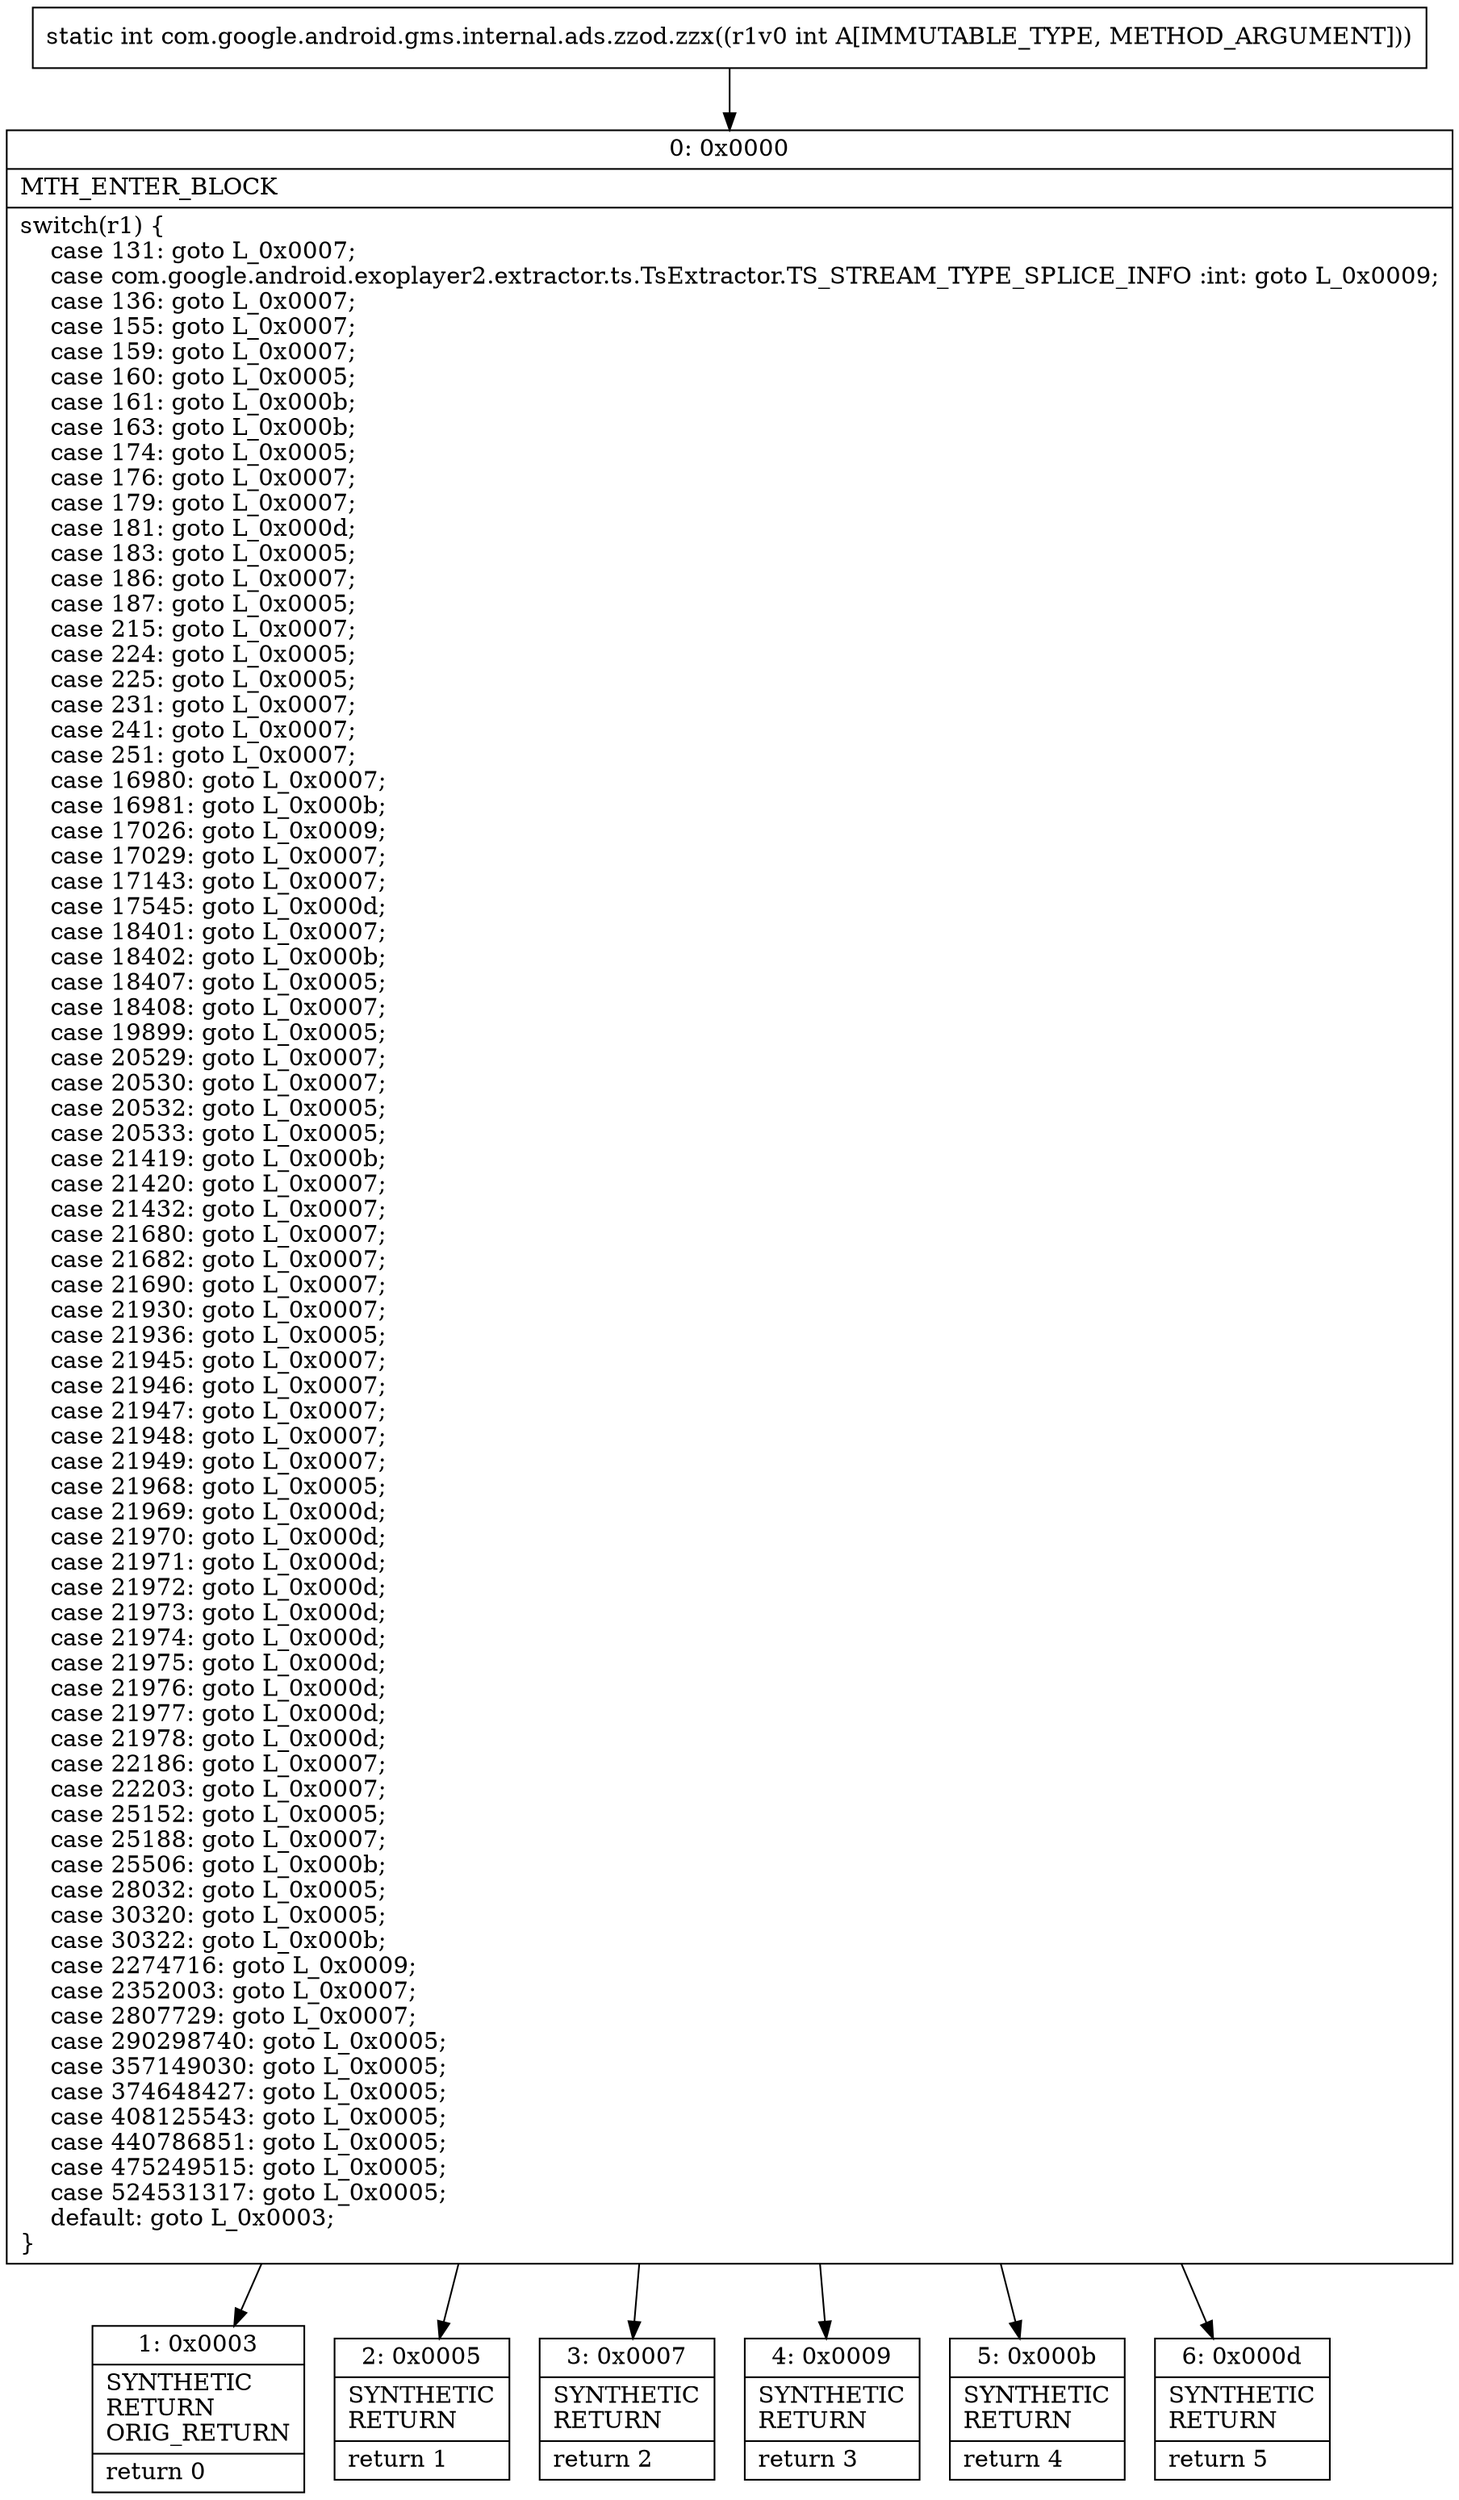 digraph "CFG forcom.google.android.gms.internal.ads.zzod.zzx(I)I" {
Node_0 [shape=record,label="{0\:\ 0x0000|MTH_ENTER_BLOCK\l|switch(r1) \{\l    case 131: goto L_0x0007;\l    case com.google.android.exoplayer2.extractor.ts.TsExtractor.TS_STREAM_TYPE_SPLICE_INFO :int: goto L_0x0009;\l    case 136: goto L_0x0007;\l    case 155: goto L_0x0007;\l    case 159: goto L_0x0007;\l    case 160: goto L_0x0005;\l    case 161: goto L_0x000b;\l    case 163: goto L_0x000b;\l    case 174: goto L_0x0005;\l    case 176: goto L_0x0007;\l    case 179: goto L_0x0007;\l    case 181: goto L_0x000d;\l    case 183: goto L_0x0005;\l    case 186: goto L_0x0007;\l    case 187: goto L_0x0005;\l    case 215: goto L_0x0007;\l    case 224: goto L_0x0005;\l    case 225: goto L_0x0005;\l    case 231: goto L_0x0007;\l    case 241: goto L_0x0007;\l    case 251: goto L_0x0007;\l    case 16980: goto L_0x0007;\l    case 16981: goto L_0x000b;\l    case 17026: goto L_0x0009;\l    case 17029: goto L_0x0007;\l    case 17143: goto L_0x0007;\l    case 17545: goto L_0x000d;\l    case 18401: goto L_0x0007;\l    case 18402: goto L_0x000b;\l    case 18407: goto L_0x0005;\l    case 18408: goto L_0x0007;\l    case 19899: goto L_0x0005;\l    case 20529: goto L_0x0007;\l    case 20530: goto L_0x0007;\l    case 20532: goto L_0x0005;\l    case 20533: goto L_0x0005;\l    case 21419: goto L_0x000b;\l    case 21420: goto L_0x0007;\l    case 21432: goto L_0x0007;\l    case 21680: goto L_0x0007;\l    case 21682: goto L_0x0007;\l    case 21690: goto L_0x0007;\l    case 21930: goto L_0x0007;\l    case 21936: goto L_0x0005;\l    case 21945: goto L_0x0007;\l    case 21946: goto L_0x0007;\l    case 21947: goto L_0x0007;\l    case 21948: goto L_0x0007;\l    case 21949: goto L_0x0007;\l    case 21968: goto L_0x0005;\l    case 21969: goto L_0x000d;\l    case 21970: goto L_0x000d;\l    case 21971: goto L_0x000d;\l    case 21972: goto L_0x000d;\l    case 21973: goto L_0x000d;\l    case 21974: goto L_0x000d;\l    case 21975: goto L_0x000d;\l    case 21976: goto L_0x000d;\l    case 21977: goto L_0x000d;\l    case 21978: goto L_0x000d;\l    case 22186: goto L_0x0007;\l    case 22203: goto L_0x0007;\l    case 25152: goto L_0x0005;\l    case 25188: goto L_0x0007;\l    case 25506: goto L_0x000b;\l    case 28032: goto L_0x0005;\l    case 30320: goto L_0x0005;\l    case 30322: goto L_0x000b;\l    case 2274716: goto L_0x0009;\l    case 2352003: goto L_0x0007;\l    case 2807729: goto L_0x0007;\l    case 290298740: goto L_0x0005;\l    case 357149030: goto L_0x0005;\l    case 374648427: goto L_0x0005;\l    case 408125543: goto L_0x0005;\l    case 440786851: goto L_0x0005;\l    case 475249515: goto L_0x0005;\l    case 524531317: goto L_0x0005;\l    default: goto L_0x0003;\l\}\l}"];
Node_1 [shape=record,label="{1\:\ 0x0003|SYNTHETIC\lRETURN\lORIG_RETURN\l|return 0\l}"];
Node_2 [shape=record,label="{2\:\ 0x0005|SYNTHETIC\lRETURN\l|return 1\l}"];
Node_3 [shape=record,label="{3\:\ 0x0007|SYNTHETIC\lRETURN\l|return 2\l}"];
Node_4 [shape=record,label="{4\:\ 0x0009|SYNTHETIC\lRETURN\l|return 3\l}"];
Node_5 [shape=record,label="{5\:\ 0x000b|SYNTHETIC\lRETURN\l|return 4\l}"];
Node_6 [shape=record,label="{6\:\ 0x000d|SYNTHETIC\lRETURN\l|return 5\l}"];
MethodNode[shape=record,label="{static int com.google.android.gms.internal.ads.zzod.zzx((r1v0 int A[IMMUTABLE_TYPE, METHOD_ARGUMENT])) }"];
MethodNode -> Node_0;
Node_0 -> Node_1;
Node_0 -> Node_2;
Node_0 -> Node_3;
Node_0 -> Node_4;
Node_0 -> Node_5;
Node_0 -> Node_6;
}


